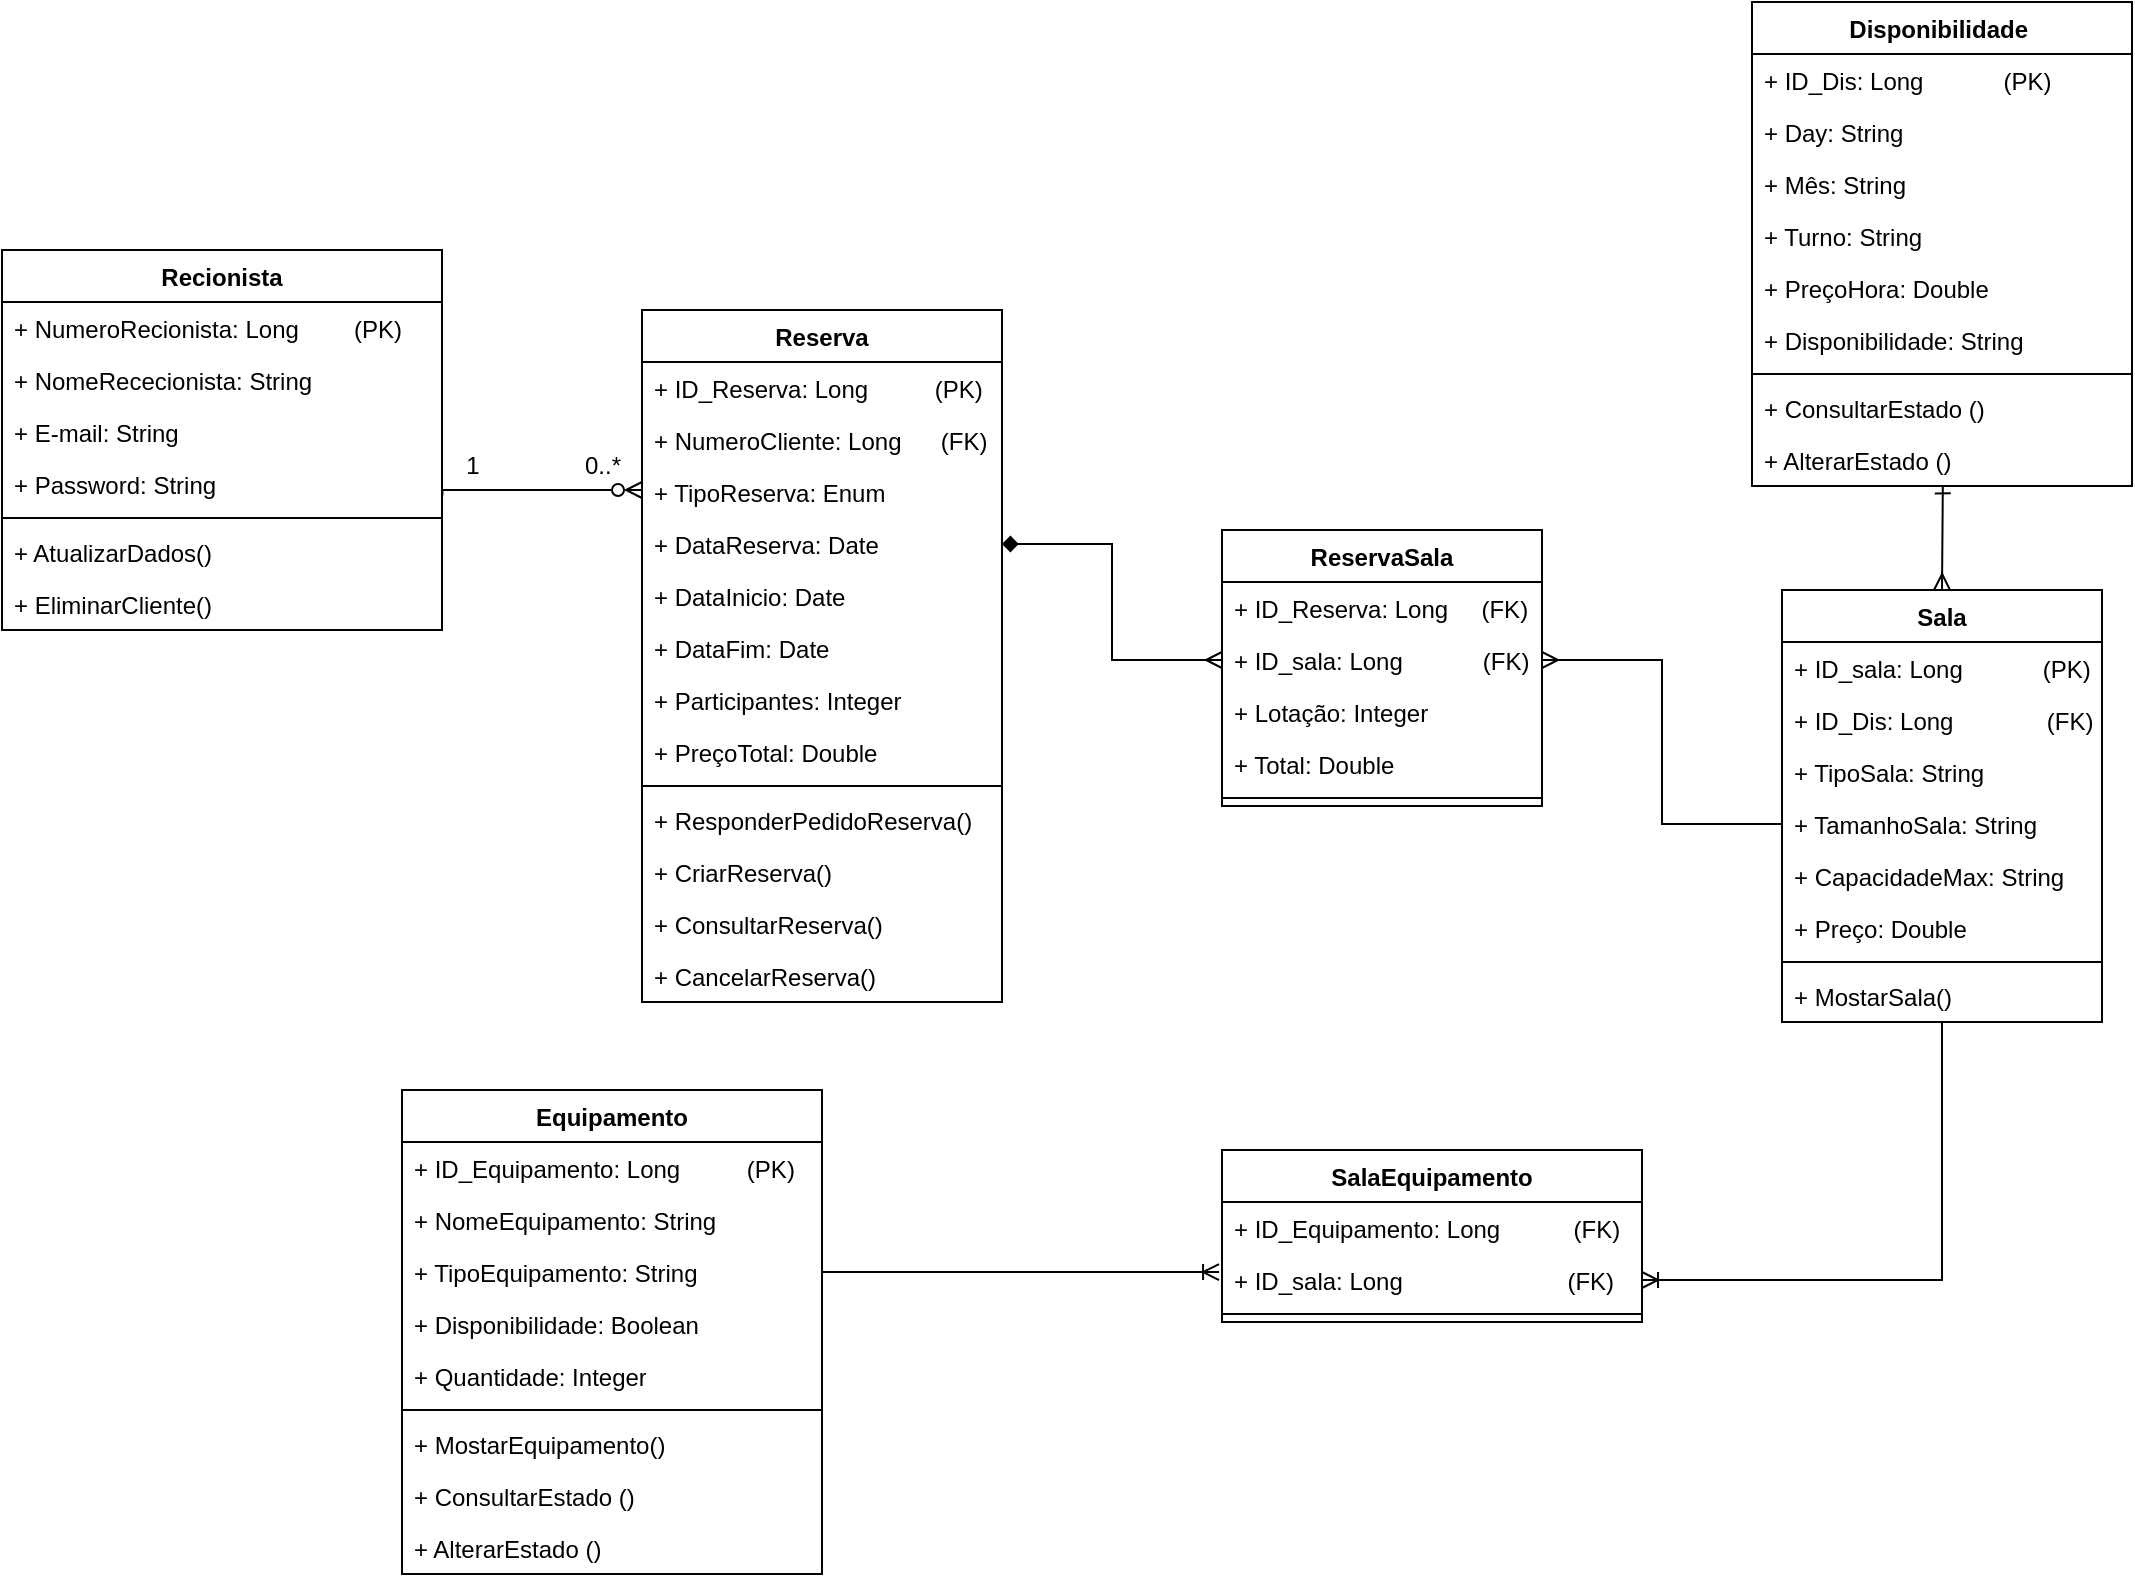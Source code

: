 <mxfile version="26.0.2">
  <diagram id="C5RBs43oDa-KdzZeNtuy" name="Diagrama de Classe">
    <mxGraphModel dx="1783" dy="763" grid="1" gridSize="10" guides="1" tooltips="1" connect="1" arrows="1" fold="1" page="1" pageScale="1" pageWidth="1169" pageHeight="827" math="0" shadow="0">
      <root>
        <mxCell id="WIyWlLk6GJQsqaUBKTNV-0" />
        <mxCell id="WIyWlLk6GJQsqaUBKTNV-1" parent="WIyWlLk6GJQsqaUBKTNV-0" />
        <mxCell id="lJU-Eprxqv0qGW0B2mo7-0" value="Recionista" style="swimlane;fontStyle=1;align=center;verticalAlign=top;childLayout=stackLayout;horizontal=1;startSize=26;horizontalStack=0;resizeParent=1;resizeParentMax=0;resizeLast=0;collapsible=1;marginBottom=0;whiteSpace=wrap;html=1;" parent="WIyWlLk6GJQsqaUBKTNV-1" vertex="1">
          <mxGeometry x="50" y="164" width="220" height="190" as="geometry">
            <mxRectangle x="140" y="60" width="80" height="30" as="alternateBounds" />
          </mxGeometry>
        </mxCell>
        <mxCell id="lJU-Eprxqv0qGW0B2mo7-1" value="+ NumeroRecionista: Long&lt;span style=&quot;white-space: pre;&quot;&gt;&#x9;&lt;/span&gt;&amp;nbsp; &amp;nbsp;(PK)" style="text;strokeColor=none;fillColor=none;align=left;verticalAlign=top;spacingLeft=4;spacingRight=4;overflow=hidden;rotatable=0;points=[[0,0.5],[1,0.5]];portConstraint=eastwest;whiteSpace=wrap;html=1;" parent="lJU-Eprxqv0qGW0B2mo7-0" vertex="1">
          <mxGeometry y="26" width="220" height="26" as="geometry" />
        </mxCell>
        <mxCell id="lJU-Eprxqv0qGW0B2mo7-2" value="+ NomeRececionista: String" style="text;strokeColor=none;fillColor=none;align=left;verticalAlign=top;spacingLeft=4;spacingRight=4;overflow=hidden;rotatable=0;points=[[0,0.5],[1,0.5]];portConstraint=eastwest;whiteSpace=wrap;html=1;" parent="lJU-Eprxqv0qGW0B2mo7-0" vertex="1">
          <mxGeometry y="52" width="220" height="26" as="geometry" />
        </mxCell>
        <mxCell id="lJU-Eprxqv0qGW0B2mo7-4" value="+ E-mail: String" style="text;strokeColor=none;fillColor=none;align=left;verticalAlign=top;spacingLeft=4;spacingRight=4;overflow=hidden;rotatable=0;points=[[0,0.5],[1,0.5]];portConstraint=eastwest;whiteSpace=wrap;html=1;" parent="lJU-Eprxqv0qGW0B2mo7-0" vertex="1">
          <mxGeometry y="78" width="220" height="26" as="geometry" />
        </mxCell>
        <mxCell id="lJU-Eprxqv0qGW0B2mo7-5" value="+ Password: String" style="text;strokeColor=none;fillColor=none;align=left;verticalAlign=top;spacingLeft=4;spacingRight=4;overflow=hidden;rotatable=0;points=[[0,0.5],[1,0.5]];portConstraint=eastwest;whiteSpace=wrap;html=1;" parent="lJU-Eprxqv0qGW0B2mo7-0" vertex="1">
          <mxGeometry y="104" width="220" height="26" as="geometry" />
        </mxCell>
        <mxCell id="lJU-Eprxqv0qGW0B2mo7-7" value="" style="line;strokeWidth=1;fillColor=none;align=left;verticalAlign=middle;spacingTop=-1;spacingLeft=3;spacingRight=3;rotatable=0;labelPosition=right;points=[];portConstraint=eastwest;strokeColor=inherit;" parent="lJU-Eprxqv0qGW0B2mo7-0" vertex="1">
          <mxGeometry y="130" width="220" height="8" as="geometry" />
        </mxCell>
        <mxCell id="lJU-Eprxqv0qGW0B2mo7-9" value="+ AtualizarDados()" style="text;strokeColor=none;fillColor=none;align=left;verticalAlign=top;spacingLeft=4;spacingRight=4;overflow=hidden;rotatable=0;points=[[0,0.5],[1,0.5]];portConstraint=eastwest;whiteSpace=wrap;html=1;" parent="lJU-Eprxqv0qGW0B2mo7-0" vertex="1">
          <mxGeometry y="138" width="220" height="26" as="geometry" />
        </mxCell>
        <mxCell id="lJU-Eprxqv0qGW0B2mo7-10" value="+ EliminarCliente()" style="text;strokeColor=none;fillColor=none;align=left;verticalAlign=top;spacingLeft=4;spacingRight=4;overflow=hidden;rotatable=0;points=[[0,0.5],[1,0.5]];portConstraint=eastwest;whiteSpace=wrap;html=1;" parent="lJU-Eprxqv0qGW0B2mo7-0" vertex="1">
          <mxGeometry y="164" width="220" height="26" as="geometry" />
        </mxCell>
        <mxCell id="lJU-Eprxqv0qGW0B2mo7-11" style="edgeStyle=orthogonalEdgeStyle;rounded=0;orthogonalLoop=1;jettySize=auto;html=1;exitX=0.5;exitY=1;exitDx=0;exitDy=0;entryX=1;entryY=0.5;entryDx=0;entryDy=0;endArrow=ERoneToMany;endFill=0;" parent="WIyWlLk6GJQsqaUBKTNV-1" source="lJU-Eprxqv0qGW0B2mo7-12" target="lJU-Eprxqv0qGW0B2mo7-52" edge="1">
          <mxGeometry relative="1" as="geometry" />
        </mxCell>
        <mxCell id="lJU-Eprxqv0qGW0B2mo7-12" value="Sala" style="swimlane;fontStyle=1;align=center;verticalAlign=top;childLayout=stackLayout;horizontal=1;startSize=26;horizontalStack=0;resizeParent=1;resizeParentMax=0;resizeLast=0;collapsible=1;marginBottom=0;whiteSpace=wrap;html=1;" parent="WIyWlLk6GJQsqaUBKTNV-1" vertex="1">
          <mxGeometry x="940" y="334" width="160" height="216" as="geometry" />
        </mxCell>
        <mxCell id="lJU-Eprxqv0qGW0B2mo7-13" value="+ ID_sala: Long&amp;nbsp; &amp;nbsp; &amp;nbsp; &amp;nbsp; &amp;nbsp; &amp;nbsp; (PK)" style="text;strokeColor=none;fillColor=none;align=left;verticalAlign=top;spacingLeft=4;spacingRight=4;overflow=hidden;rotatable=0;points=[[0,0.5],[1,0.5]];portConstraint=eastwest;whiteSpace=wrap;html=1;" parent="lJU-Eprxqv0qGW0B2mo7-12" vertex="1">
          <mxGeometry y="26" width="160" height="26" as="geometry" />
        </mxCell>
        <mxCell id="lJU-Eprxqv0qGW0B2mo7-14" value="+ ID_Dis: Long&amp;nbsp; &amp;nbsp; &amp;nbsp; &amp;nbsp; &amp;nbsp; &amp;nbsp; &amp;nbsp; (FK)" style="text;strokeColor=none;fillColor=none;align=left;verticalAlign=top;spacingLeft=4;spacingRight=4;overflow=hidden;rotatable=0;points=[[0,0.5],[1,0.5]];portConstraint=eastwest;whiteSpace=wrap;html=1;" parent="lJU-Eprxqv0qGW0B2mo7-12" vertex="1">
          <mxGeometry y="52" width="160" height="26" as="geometry" />
        </mxCell>
        <mxCell id="lJU-Eprxqv0qGW0B2mo7-15" value="+ TipoSala: String" style="text;strokeColor=none;fillColor=none;align=left;verticalAlign=top;spacingLeft=4;spacingRight=4;overflow=hidden;rotatable=0;points=[[0,0.5],[1,0.5]];portConstraint=eastwest;whiteSpace=wrap;html=1;" parent="lJU-Eprxqv0qGW0B2mo7-12" vertex="1">
          <mxGeometry y="78" width="160" height="26" as="geometry" />
        </mxCell>
        <mxCell id="lJU-Eprxqv0qGW0B2mo7-16" value="+ TamanhoSala: String" style="text;strokeColor=none;fillColor=none;align=left;verticalAlign=top;spacingLeft=4;spacingRight=4;overflow=hidden;rotatable=0;points=[[0,0.5],[1,0.5]];portConstraint=eastwest;whiteSpace=wrap;html=1;" parent="lJU-Eprxqv0qGW0B2mo7-12" vertex="1">
          <mxGeometry y="104" width="160" height="26" as="geometry" />
        </mxCell>
        <mxCell id="lJU-Eprxqv0qGW0B2mo7-17" value="+ CapacidadeMax: String" style="text;strokeColor=none;fillColor=none;align=left;verticalAlign=top;spacingLeft=4;spacingRight=4;overflow=hidden;rotatable=0;points=[[0,0.5],[1,0.5]];portConstraint=eastwest;whiteSpace=wrap;html=1;" parent="lJU-Eprxqv0qGW0B2mo7-12" vertex="1">
          <mxGeometry y="130" width="160" height="26" as="geometry" />
        </mxCell>
        <mxCell id="lJU-Eprxqv0qGW0B2mo7-18" value="+ Preço: Double" style="text;strokeColor=none;fillColor=none;align=left;verticalAlign=top;spacingLeft=4;spacingRight=4;overflow=hidden;rotatable=0;points=[[0,0.5],[1,0.5]];portConstraint=eastwest;whiteSpace=wrap;html=1;" parent="lJU-Eprxqv0qGW0B2mo7-12" vertex="1">
          <mxGeometry y="156" width="160" height="26" as="geometry" />
        </mxCell>
        <mxCell id="lJU-Eprxqv0qGW0B2mo7-19" value="" style="line;strokeWidth=1;fillColor=none;align=left;verticalAlign=middle;spacingTop=-1;spacingLeft=3;spacingRight=3;rotatable=0;labelPosition=right;points=[];portConstraint=eastwest;strokeColor=inherit;" parent="lJU-Eprxqv0qGW0B2mo7-12" vertex="1">
          <mxGeometry y="182" width="160" height="8" as="geometry" />
        </mxCell>
        <mxCell id="lJU-Eprxqv0qGW0B2mo7-20" value="+ MostarSala()" style="text;strokeColor=none;fillColor=none;align=left;verticalAlign=top;spacingLeft=4;spacingRight=4;overflow=hidden;rotatable=0;points=[[0,0.5],[1,0.5]];portConstraint=eastwest;whiteSpace=wrap;html=1;" parent="lJU-Eprxqv0qGW0B2mo7-12" vertex="1">
          <mxGeometry y="190" width="160" height="26" as="geometry" />
        </mxCell>
        <mxCell id="lJU-Eprxqv0qGW0B2mo7-21" value="Reserva" style="swimlane;fontStyle=1;align=center;verticalAlign=top;childLayout=stackLayout;horizontal=1;startSize=26;horizontalStack=0;resizeParent=1;resizeParentMax=0;resizeLast=0;collapsible=1;marginBottom=0;whiteSpace=wrap;html=1;" parent="WIyWlLk6GJQsqaUBKTNV-1" vertex="1">
          <mxGeometry x="370" y="194" width="180" height="346" as="geometry" />
        </mxCell>
        <mxCell id="lJU-Eprxqv0qGW0B2mo7-22" value="+ ID_Reserva: Long&amp;nbsp; &amp;nbsp; &amp;nbsp; &amp;nbsp; &amp;nbsp; (PK)" style="text;strokeColor=none;fillColor=none;align=left;verticalAlign=top;spacingLeft=4;spacingRight=4;overflow=hidden;rotatable=0;points=[[0,0.5],[1,0.5]];portConstraint=eastwest;whiteSpace=wrap;html=1;" parent="lJU-Eprxqv0qGW0B2mo7-21" vertex="1">
          <mxGeometry y="26" width="180" height="26" as="geometry" />
        </mxCell>
        <mxCell id="lJU-Eprxqv0qGW0B2mo7-23" value="+ NumeroCliente: Long&lt;span style=&quot;white-space: pre;&quot;&gt;&#x9;&lt;/span&gt;&amp;nbsp; &amp;nbsp;(FK)" style="text;strokeColor=none;fillColor=none;align=left;verticalAlign=top;spacingLeft=4;spacingRight=4;overflow=hidden;rotatable=0;points=[[0,0.5],[1,0.5]];portConstraint=eastwest;whiteSpace=wrap;html=1;" parent="lJU-Eprxqv0qGW0B2mo7-21" vertex="1">
          <mxGeometry y="52" width="180" height="26" as="geometry" />
        </mxCell>
        <mxCell id="lJU-Eprxqv0qGW0B2mo7-24" value="+ TipoReserva: Enum" style="text;strokeColor=none;fillColor=none;align=left;verticalAlign=top;spacingLeft=4;spacingRight=4;overflow=hidden;rotatable=0;points=[[0,0.5],[1,0.5]];portConstraint=eastwest;whiteSpace=wrap;html=1;" parent="lJU-Eprxqv0qGW0B2mo7-21" vertex="1">
          <mxGeometry y="78" width="180" height="26" as="geometry" />
        </mxCell>
        <mxCell id="lJU-Eprxqv0qGW0B2mo7-25" value="+ DataReserva: Date" style="text;strokeColor=none;fillColor=none;align=left;verticalAlign=top;spacingLeft=4;spacingRight=4;overflow=hidden;rotatable=0;points=[[0,0.5],[1,0.5]];portConstraint=eastwest;whiteSpace=wrap;html=1;" parent="lJU-Eprxqv0qGW0B2mo7-21" vertex="1">
          <mxGeometry y="104" width="180" height="26" as="geometry" />
        </mxCell>
        <mxCell id="lJU-Eprxqv0qGW0B2mo7-26" value="+ DataInicio: Date" style="text;strokeColor=none;fillColor=none;align=left;verticalAlign=top;spacingLeft=4;spacingRight=4;overflow=hidden;rotatable=0;points=[[0,0.5],[1,0.5]];portConstraint=eastwest;whiteSpace=wrap;html=1;" parent="lJU-Eprxqv0qGW0B2mo7-21" vertex="1">
          <mxGeometry y="130" width="180" height="26" as="geometry" />
        </mxCell>
        <mxCell id="lJU-Eprxqv0qGW0B2mo7-27" value="+ DataFim: Date" style="text;strokeColor=none;fillColor=none;align=left;verticalAlign=top;spacingLeft=4;spacingRight=4;overflow=hidden;rotatable=0;points=[[0,0.5],[1,0.5]];portConstraint=eastwest;whiteSpace=wrap;html=1;" parent="lJU-Eprxqv0qGW0B2mo7-21" vertex="1">
          <mxGeometry y="156" width="180" height="26" as="geometry" />
        </mxCell>
        <mxCell id="lJU-Eprxqv0qGW0B2mo7-28" value="+ Participantes: Integer" style="text;strokeColor=none;fillColor=none;align=left;verticalAlign=top;spacingLeft=4;spacingRight=4;overflow=hidden;rotatable=0;points=[[0,0.5],[1,0.5]];portConstraint=eastwest;whiteSpace=wrap;html=1;" parent="lJU-Eprxqv0qGW0B2mo7-21" vertex="1">
          <mxGeometry y="182" width="180" height="26" as="geometry" />
        </mxCell>
        <mxCell id="lJU-Eprxqv0qGW0B2mo7-29" value="+ PreçoTotal: Double" style="text;strokeColor=none;fillColor=none;align=left;verticalAlign=top;spacingLeft=4;spacingRight=4;overflow=hidden;rotatable=0;points=[[0,0.5],[1,0.5]];portConstraint=eastwest;whiteSpace=wrap;html=1;" parent="lJU-Eprxqv0qGW0B2mo7-21" vertex="1">
          <mxGeometry y="208" width="180" height="26" as="geometry" />
        </mxCell>
        <mxCell id="lJU-Eprxqv0qGW0B2mo7-30" value="" style="line;strokeWidth=1;fillColor=none;align=left;verticalAlign=middle;spacingTop=-1;spacingLeft=3;spacingRight=3;rotatable=0;labelPosition=right;points=[];portConstraint=eastwest;strokeColor=inherit;" parent="lJU-Eprxqv0qGW0B2mo7-21" vertex="1">
          <mxGeometry y="234" width="180" height="8" as="geometry" />
        </mxCell>
        <mxCell id="lJU-Eprxqv0qGW0B2mo7-31" value="+ ResponderPedidoReserva()" style="text;strokeColor=none;fillColor=none;align=left;verticalAlign=top;spacingLeft=4;spacingRight=4;overflow=hidden;rotatable=0;points=[[0,0.5],[1,0.5]];portConstraint=eastwest;whiteSpace=wrap;html=1;" parent="lJU-Eprxqv0qGW0B2mo7-21" vertex="1">
          <mxGeometry y="242" width="180" height="26" as="geometry" />
        </mxCell>
        <mxCell id="lJU-Eprxqv0qGW0B2mo7-68" value="+ CriarReserva()" style="text;strokeColor=none;fillColor=none;align=left;verticalAlign=top;spacingLeft=4;spacingRight=4;overflow=hidden;rotatable=0;points=[[0,0.5],[1,0.5]];portConstraint=eastwest;whiteSpace=wrap;html=1;" parent="lJU-Eprxqv0qGW0B2mo7-21" vertex="1">
          <mxGeometry y="268" width="180" height="26" as="geometry" />
        </mxCell>
        <mxCell id="lJU-Eprxqv0qGW0B2mo7-32" value="+ ConsultarReserva()" style="text;strokeColor=none;fillColor=none;align=left;verticalAlign=top;spacingLeft=4;spacingRight=4;overflow=hidden;rotatable=0;points=[[0,0.5],[1,0.5]];portConstraint=eastwest;whiteSpace=wrap;html=1;" parent="lJU-Eprxqv0qGW0B2mo7-21" vertex="1">
          <mxGeometry y="294" width="180" height="26" as="geometry" />
        </mxCell>
        <mxCell id="lJU-Eprxqv0qGW0B2mo7-33" value="+ CancelarReserva()" style="text;strokeColor=none;fillColor=none;align=left;verticalAlign=top;spacingLeft=4;spacingRight=4;overflow=hidden;rotatable=0;points=[[0,0.5],[1,0.5]];portConstraint=eastwest;whiteSpace=wrap;html=1;" parent="lJU-Eprxqv0qGW0B2mo7-21" vertex="1">
          <mxGeometry y="320" width="180" height="26" as="geometry" />
        </mxCell>
        <mxCell id="lJU-Eprxqv0qGW0B2mo7-34" value="Equipamento" style="swimlane;fontStyle=1;align=center;verticalAlign=top;childLayout=stackLayout;horizontal=1;startSize=26;horizontalStack=0;resizeParent=1;resizeParentMax=0;resizeLast=0;collapsible=1;marginBottom=0;whiteSpace=wrap;html=1;" parent="WIyWlLk6GJQsqaUBKTNV-1" vertex="1">
          <mxGeometry x="250" y="584" width="210" height="242" as="geometry" />
        </mxCell>
        <mxCell id="lJU-Eprxqv0qGW0B2mo7-35" value="+ ID_Equipamento: Long&amp;nbsp; &amp;nbsp; &amp;nbsp; &amp;nbsp; &amp;nbsp; (PK)&amp;nbsp;&amp;nbsp;" style="text;strokeColor=none;fillColor=none;align=left;verticalAlign=top;spacingLeft=4;spacingRight=4;overflow=hidden;rotatable=0;points=[[0,0.5],[1,0.5]];portConstraint=eastwest;whiteSpace=wrap;html=1;" parent="lJU-Eprxqv0qGW0B2mo7-34" vertex="1">
          <mxGeometry y="26" width="210" height="26" as="geometry" />
        </mxCell>
        <mxCell id="lJU-Eprxqv0qGW0B2mo7-36" value="+ NomeEquipamento: String" style="text;strokeColor=none;fillColor=none;align=left;verticalAlign=top;spacingLeft=4;spacingRight=4;overflow=hidden;rotatable=0;points=[[0,0.5],[1,0.5]];portConstraint=eastwest;whiteSpace=wrap;html=1;" parent="lJU-Eprxqv0qGW0B2mo7-34" vertex="1">
          <mxGeometry y="52" width="210" height="26" as="geometry" />
        </mxCell>
        <mxCell id="lJU-Eprxqv0qGW0B2mo7-37" value="+ TipoEquipamento: String" style="text;strokeColor=none;fillColor=none;align=left;verticalAlign=top;spacingLeft=4;spacingRight=4;overflow=hidden;rotatable=0;points=[[0,0.5],[1,0.5]];portConstraint=eastwest;whiteSpace=wrap;html=1;" parent="lJU-Eprxqv0qGW0B2mo7-34" vertex="1">
          <mxGeometry y="78" width="210" height="26" as="geometry" />
        </mxCell>
        <mxCell id="lJU-Eprxqv0qGW0B2mo7-38" value="+ Disponibilidade: Boolean" style="text;strokeColor=none;fillColor=none;align=left;verticalAlign=top;spacingLeft=4;spacingRight=4;overflow=hidden;rotatable=0;points=[[0,0.5],[1,0.5]];portConstraint=eastwest;whiteSpace=wrap;html=1;" parent="lJU-Eprxqv0qGW0B2mo7-34" vertex="1">
          <mxGeometry y="104" width="210" height="26" as="geometry" />
        </mxCell>
        <mxCell id="lJU-Eprxqv0qGW0B2mo7-39" value="+ Quantidade: Integer" style="text;strokeColor=none;fillColor=none;align=left;verticalAlign=top;spacingLeft=4;spacingRight=4;overflow=hidden;rotatable=0;points=[[0,0.5],[1,0.5]];portConstraint=eastwest;whiteSpace=wrap;html=1;" parent="lJU-Eprxqv0qGW0B2mo7-34" vertex="1">
          <mxGeometry y="130" width="210" height="26" as="geometry" />
        </mxCell>
        <mxCell id="lJU-Eprxqv0qGW0B2mo7-40" value="" style="line;strokeWidth=1;fillColor=none;align=left;verticalAlign=middle;spacingTop=-1;spacingLeft=3;spacingRight=3;rotatable=0;labelPosition=right;points=[];portConstraint=eastwest;strokeColor=inherit;" parent="lJU-Eprxqv0qGW0B2mo7-34" vertex="1">
          <mxGeometry y="156" width="210" height="8" as="geometry" />
        </mxCell>
        <mxCell id="lJU-Eprxqv0qGW0B2mo7-41" value="+ MostarEquipamento()" style="text;strokeColor=none;fillColor=none;align=left;verticalAlign=top;spacingLeft=4;spacingRight=4;overflow=hidden;rotatable=0;points=[[0,0.5],[1,0.5]];portConstraint=eastwest;whiteSpace=wrap;html=1;" parent="lJU-Eprxqv0qGW0B2mo7-34" vertex="1">
          <mxGeometry y="164" width="210" height="26" as="geometry" />
        </mxCell>
        <mxCell id="RwyuBmTTB7DNie_Jx0Px-2" value="+ ConsultarEstado ()" style="text;strokeColor=none;fillColor=none;align=left;verticalAlign=top;spacingLeft=4;spacingRight=4;overflow=hidden;rotatable=0;points=[[0,0.5],[1,0.5]];portConstraint=eastwest;whiteSpace=wrap;html=1;" parent="lJU-Eprxqv0qGW0B2mo7-34" vertex="1">
          <mxGeometry y="190" width="210" height="26" as="geometry" />
        </mxCell>
        <mxCell id="RwyuBmTTB7DNie_Jx0Px-3" value="+ AlterarEstado ()" style="text;strokeColor=none;fillColor=none;align=left;verticalAlign=top;spacingLeft=4;spacingRight=4;overflow=hidden;rotatable=0;points=[[0,0.5],[1,0.5]];portConstraint=eastwest;whiteSpace=wrap;html=1;" parent="lJU-Eprxqv0qGW0B2mo7-34" vertex="1">
          <mxGeometry y="216" width="210" height="26" as="geometry" />
        </mxCell>
        <mxCell id="lJU-Eprxqv0qGW0B2mo7-42" value="1" style="text;html=1;align=center;verticalAlign=middle;resizable=0;points=[];autosize=1;strokeColor=none;fillColor=none;" parent="WIyWlLk6GJQsqaUBKTNV-1" vertex="1">
          <mxGeometry x="270" y="257" width="30" height="30" as="geometry" />
        </mxCell>
        <mxCell id="lJU-Eprxqv0qGW0B2mo7-43" value="0..*" style="text;html=1;align=center;verticalAlign=middle;resizable=0;points=[];autosize=1;strokeColor=none;fillColor=none;" parent="WIyWlLk6GJQsqaUBKTNV-1" vertex="1">
          <mxGeometry x="330" y="257" width="40" height="30" as="geometry" />
        </mxCell>
        <mxCell id="lJU-Eprxqv0qGW0B2mo7-44" value="ReservaSala" style="swimlane;fontStyle=1;align=center;verticalAlign=top;childLayout=stackLayout;horizontal=1;startSize=26;horizontalStack=0;resizeParent=1;resizeParentMax=0;resizeLast=0;collapsible=1;marginBottom=0;whiteSpace=wrap;html=1;" parent="WIyWlLk6GJQsqaUBKTNV-1" vertex="1">
          <mxGeometry x="660" y="304" width="160" height="138" as="geometry" />
        </mxCell>
        <mxCell id="lJU-Eprxqv0qGW0B2mo7-45" value="+ ID_Reserva: Long&amp;nbsp; &amp;nbsp; &amp;nbsp;(FK)" style="text;strokeColor=none;fillColor=none;align=left;verticalAlign=top;spacingLeft=4;spacingRight=4;overflow=hidden;rotatable=0;points=[[0,0.5],[1,0.5]];portConstraint=eastwest;whiteSpace=wrap;html=1;" parent="lJU-Eprxqv0qGW0B2mo7-44" vertex="1">
          <mxGeometry y="26" width="160" height="26" as="geometry" />
        </mxCell>
        <mxCell id="lJU-Eprxqv0qGW0B2mo7-46" value="+ ID_sala: Long&amp;nbsp; &amp;nbsp; &amp;nbsp; &amp;nbsp; &amp;nbsp; &amp;nbsp; (FK)" style="text;strokeColor=none;fillColor=none;align=left;verticalAlign=top;spacingLeft=4;spacingRight=4;overflow=hidden;rotatable=0;points=[[0,0.5],[1,0.5]];portConstraint=eastwest;whiteSpace=wrap;html=1;" parent="lJU-Eprxqv0qGW0B2mo7-44" vertex="1">
          <mxGeometry y="52" width="160" height="26" as="geometry" />
        </mxCell>
        <mxCell id="lJU-Eprxqv0qGW0B2mo7-47" value="+ Lotação: Integer" style="text;strokeColor=none;fillColor=none;align=left;verticalAlign=top;spacingLeft=4;spacingRight=4;overflow=hidden;rotatable=0;points=[[0,0.5],[1,0.5]];portConstraint=eastwest;whiteSpace=wrap;html=1;" parent="lJU-Eprxqv0qGW0B2mo7-44" vertex="1">
          <mxGeometry y="78" width="160" height="26" as="geometry" />
        </mxCell>
        <mxCell id="lJU-Eprxqv0qGW0B2mo7-48" value="+ Total: Double" style="text;strokeColor=none;fillColor=none;align=left;verticalAlign=top;spacingLeft=4;spacingRight=4;overflow=hidden;rotatable=0;points=[[0,0.5],[1,0.5]];portConstraint=eastwest;whiteSpace=wrap;html=1;" parent="lJU-Eprxqv0qGW0B2mo7-44" vertex="1">
          <mxGeometry y="104" width="160" height="26" as="geometry" />
        </mxCell>
        <mxCell id="lJU-Eprxqv0qGW0B2mo7-49" value="" style="line;strokeWidth=1;fillColor=none;align=left;verticalAlign=middle;spacingTop=-1;spacingLeft=3;spacingRight=3;rotatable=0;labelPosition=right;points=[];portConstraint=eastwest;strokeColor=inherit;" parent="lJU-Eprxqv0qGW0B2mo7-44" vertex="1">
          <mxGeometry y="130" width="160" height="8" as="geometry" />
        </mxCell>
        <mxCell id="lJU-Eprxqv0qGW0B2mo7-50" value="SalaEquipamento" style="swimlane;fontStyle=1;align=center;verticalAlign=top;childLayout=stackLayout;horizontal=1;startSize=26;horizontalStack=0;resizeParent=1;resizeParentMax=0;resizeLast=0;collapsible=1;marginBottom=0;whiteSpace=wrap;html=1;" parent="WIyWlLk6GJQsqaUBKTNV-1" vertex="1">
          <mxGeometry x="660" y="614" width="210" height="86" as="geometry" />
        </mxCell>
        <mxCell id="lJU-Eprxqv0qGW0B2mo7-51" value="+ ID_Equipamento: Long&amp;nbsp; &amp;nbsp; &amp;nbsp; &amp;nbsp; &amp;nbsp; &amp;nbsp;(FK)&amp;nbsp;&amp;nbsp;" style="text;strokeColor=none;fillColor=none;align=left;verticalAlign=top;spacingLeft=4;spacingRight=4;overflow=hidden;rotatable=0;points=[[0,0.5],[1,0.5]];portConstraint=eastwest;whiteSpace=wrap;html=1;" parent="lJU-Eprxqv0qGW0B2mo7-50" vertex="1">
          <mxGeometry y="26" width="210" height="26" as="geometry" />
        </mxCell>
        <mxCell id="lJU-Eprxqv0qGW0B2mo7-52" value="+ ID_sala: Long&amp;nbsp; &amp;nbsp; &amp;nbsp; &amp;nbsp;&amp;nbsp;&lt;span style=&quot;white-space: pre;&quot;&gt;&#x9;&lt;/span&gt;&amp;nbsp; &amp;nbsp; &amp;nbsp; &amp;nbsp;&amp;nbsp; &amp;nbsp;(FK)" style="text;strokeColor=none;fillColor=none;align=left;verticalAlign=top;spacingLeft=4;spacingRight=4;overflow=hidden;rotatable=0;points=[[0,0.5],[1,0.5]];portConstraint=eastwest;whiteSpace=wrap;html=1;" parent="lJU-Eprxqv0qGW0B2mo7-50" vertex="1">
          <mxGeometry y="52" width="210" height="26" as="geometry" />
        </mxCell>
        <mxCell id="lJU-Eprxqv0qGW0B2mo7-53" value="" style="line;strokeWidth=1;fillColor=none;align=left;verticalAlign=middle;spacingTop=-1;spacingLeft=3;spacingRight=3;rotatable=0;labelPosition=right;points=[];portConstraint=eastwest;strokeColor=inherit;" parent="lJU-Eprxqv0qGW0B2mo7-50" vertex="1">
          <mxGeometry y="78" width="210" height="8" as="geometry" />
        </mxCell>
        <mxCell id="lJU-Eprxqv0qGW0B2mo7-54" style="edgeStyle=orthogonalEdgeStyle;rounded=0;orthogonalLoop=1;jettySize=auto;html=1;entryX=0.5;entryY=0;entryDx=0;entryDy=0;startArrow=ERone;startFill=0;endArrow=ERmany;endFill=0;exitX=0.502;exitY=0.987;exitDx=0;exitDy=0;exitPerimeter=0;" parent="WIyWlLk6GJQsqaUBKTNV-1" source="lJU-Eprxqv0qGW0B2mo7-63" target="lJU-Eprxqv0qGW0B2mo7-12" edge="1">
          <mxGeometry relative="1" as="geometry">
            <mxPoint x="1020.19" y="267.196" as="sourcePoint" />
            <Array as="points">
              <mxPoint x="1020" y="284" />
            </Array>
          </mxGeometry>
        </mxCell>
        <mxCell id="lJU-Eprxqv0qGW0B2mo7-55" value="Disponibilidade&amp;nbsp;" style="swimlane;fontStyle=1;align=center;verticalAlign=top;childLayout=stackLayout;horizontal=1;startSize=26;horizontalStack=0;resizeParent=1;resizeParentMax=0;resizeLast=0;collapsible=1;marginBottom=0;whiteSpace=wrap;html=1;" parent="WIyWlLk6GJQsqaUBKTNV-1" vertex="1">
          <mxGeometry x="925" y="40" width="190" height="242" as="geometry" />
        </mxCell>
        <mxCell id="lJU-Eprxqv0qGW0B2mo7-56" value="+ ID_Dis: Long&amp;nbsp; &amp;nbsp; &amp;nbsp; &amp;nbsp; &amp;nbsp; &amp;nbsp; (PK)" style="text;strokeColor=none;fillColor=none;align=left;verticalAlign=top;spacingLeft=4;spacingRight=4;overflow=hidden;rotatable=0;points=[[0,0.5],[1,0.5]];portConstraint=eastwest;whiteSpace=wrap;html=1;" parent="lJU-Eprxqv0qGW0B2mo7-55" vertex="1">
          <mxGeometry y="26" width="190" height="26" as="geometry" />
        </mxCell>
        <mxCell id="lJU-Eprxqv0qGW0B2mo7-57" value="+ Day: String" style="text;strokeColor=none;fillColor=none;align=left;verticalAlign=top;spacingLeft=4;spacingRight=4;overflow=hidden;rotatable=0;points=[[0,0.5],[1,0.5]];portConstraint=eastwest;whiteSpace=wrap;html=1;" parent="lJU-Eprxqv0qGW0B2mo7-55" vertex="1">
          <mxGeometry y="52" width="190" height="26" as="geometry" />
        </mxCell>
        <mxCell id="lJU-Eprxqv0qGW0B2mo7-58" value="+ Mês: String" style="text;strokeColor=none;fillColor=none;align=left;verticalAlign=top;spacingLeft=4;spacingRight=4;overflow=hidden;rotatable=0;points=[[0,0.5],[1,0.5]];portConstraint=eastwest;whiteSpace=wrap;html=1;" parent="lJU-Eprxqv0qGW0B2mo7-55" vertex="1">
          <mxGeometry y="78" width="190" height="26" as="geometry" />
        </mxCell>
        <mxCell id="lJU-Eprxqv0qGW0B2mo7-59" value="+ Turno: String" style="text;strokeColor=none;fillColor=none;align=left;verticalAlign=top;spacingLeft=4;spacingRight=4;overflow=hidden;rotatable=0;points=[[0,0.5],[1,0.5]];portConstraint=eastwest;whiteSpace=wrap;html=1;" parent="lJU-Eprxqv0qGW0B2mo7-55" vertex="1">
          <mxGeometry y="104" width="190" height="26" as="geometry" />
        </mxCell>
        <mxCell id="lJU-Eprxqv0qGW0B2mo7-60" value="+ PreçoHora: Double" style="text;strokeColor=none;fillColor=none;align=left;verticalAlign=top;spacingLeft=4;spacingRight=4;overflow=hidden;rotatable=0;points=[[0,0.5],[1,0.5]];portConstraint=eastwest;whiteSpace=wrap;html=1;" parent="lJU-Eprxqv0qGW0B2mo7-55" vertex="1">
          <mxGeometry y="130" width="190" height="26" as="geometry" />
        </mxCell>
        <mxCell id="lJU-Eprxqv0qGW0B2mo7-61" value="+ Disponibilidade: String" style="text;strokeColor=none;fillColor=none;align=left;verticalAlign=top;spacingLeft=4;spacingRight=4;overflow=hidden;rotatable=0;points=[[0,0.5],[1,0.5]];portConstraint=eastwest;whiteSpace=wrap;html=1;" parent="lJU-Eprxqv0qGW0B2mo7-55" vertex="1">
          <mxGeometry y="156" width="190" height="26" as="geometry" />
        </mxCell>
        <mxCell id="lJU-Eprxqv0qGW0B2mo7-62" value="" style="line;strokeWidth=1;fillColor=none;align=left;verticalAlign=middle;spacingTop=-1;spacingLeft=3;spacingRight=3;rotatable=0;labelPosition=right;points=[];portConstraint=eastwest;strokeColor=inherit;" parent="lJU-Eprxqv0qGW0B2mo7-55" vertex="1">
          <mxGeometry y="182" width="190" height="8" as="geometry" />
        </mxCell>
        <mxCell id="RwyuBmTTB7DNie_Jx0Px-0" value="+ ConsultarEstado ()" style="text;strokeColor=none;fillColor=none;align=left;verticalAlign=top;spacingLeft=4;spacingRight=4;overflow=hidden;rotatable=0;points=[[0,0.5],[1,0.5]];portConstraint=eastwest;whiteSpace=wrap;html=1;" parent="lJU-Eprxqv0qGW0B2mo7-55" vertex="1">
          <mxGeometry y="190" width="190" height="26" as="geometry" />
        </mxCell>
        <mxCell id="lJU-Eprxqv0qGW0B2mo7-63" value="+ AlterarEstado ()" style="text;strokeColor=none;fillColor=none;align=left;verticalAlign=top;spacingLeft=4;spacingRight=4;overflow=hidden;rotatable=0;points=[[0,0.5],[1,0.5]];portConstraint=eastwest;whiteSpace=wrap;html=1;" parent="lJU-Eprxqv0qGW0B2mo7-55" vertex="1">
          <mxGeometry y="216" width="190" height="26" as="geometry" />
        </mxCell>
        <mxCell id="lJU-Eprxqv0qGW0B2mo7-64" style="edgeStyle=orthogonalEdgeStyle;rounded=0;orthogonalLoop=1;jettySize=auto;html=1;entryX=0;entryY=0.5;entryDx=0;entryDy=0;endArrow=ERmany;endFill=0;startArrow=diamond;startFill=1;" parent="WIyWlLk6GJQsqaUBKTNV-1" source="lJU-Eprxqv0qGW0B2mo7-25" target="lJU-Eprxqv0qGW0B2mo7-46" edge="1">
          <mxGeometry relative="1" as="geometry" />
        </mxCell>
        <mxCell id="lJU-Eprxqv0qGW0B2mo7-65" style="edgeStyle=orthogonalEdgeStyle;rounded=0;orthogonalLoop=1;jettySize=auto;html=1;endArrow=ERmany;endFill=0;" parent="WIyWlLk6GJQsqaUBKTNV-1" source="lJU-Eprxqv0qGW0B2mo7-16" target="lJU-Eprxqv0qGW0B2mo7-46" edge="1">
          <mxGeometry relative="1" as="geometry" />
        </mxCell>
        <mxCell id="lJU-Eprxqv0qGW0B2mo7-66" style="edgeStyle=orthogonalEdgeStyle;rounded=0;orthogonalLoop=1;jettySize=auto;html=1;exitX=1;exitY=0.5;exitDx=0;exitDy=0;entryX=-0.007;entryY=0.347;entryDx=0;entryDy=0;entryPerimeter=0;endArrow=ERoneToMany;endFill=0;" parent="WIyWlLk6GJQsqaUBKTNV-1" source="lJU-Eprxqv0qGW0B2mo7-37" target="lJU-Eprxqv0qGW0B2mo7-52" edge="1">
          <mxGeometry relative="1" as="geometry" />
        </mxCell>
        <mxCell id="lJU-Eprxqv0qGW0B2mo7-67" style="edgeStyle=orthogonalEdgeStyle;rounded=0;orthogonalLoop=1;jettySize=auto;html=1;endArrow=ERzeroToMany;endFill=0;exitX=1.001;exitY=0.72;exitDx=0;exitDy=0;exitPerimeter=0;" parent="WIyWlLk6GJQsqaUBKTNV-1" source="lJU-Eprxqv0qGW0B2mo7-5" edge="1">
          <mxGeometry relative="1" as="geometry">
            <mxPoint x="370" y="284" as="targetPoint" />
            <Array as="points">
              <mxPoint x="270" y="284" />
            </Array>
          </mxGeometry>
        </mxCell>
      </root>
    </mxGraphModel>
  </diagram>
</mxfile>
